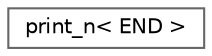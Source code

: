 digraph "类继承关系图"
{
 // LATEX_PDF_SIZE
  bgcolor="transparent";
  edge [fontname=Helvetica,fontsize=10,labelfontname=Helvetica,labelfontsize=10];
  node [fontname=Helvetica,fontsize=10,shape=box,height=0.2,width=0.4];
  rankdir="LR";
  Node0 [id="Node000000",label="print_n\< END \>",height=0.2,width=0.4,color="grey40", fillcolor="white", style="filled",URL="$structprint__n_3_01_e_n_d_01_4.html",tooltip=" "];
}
